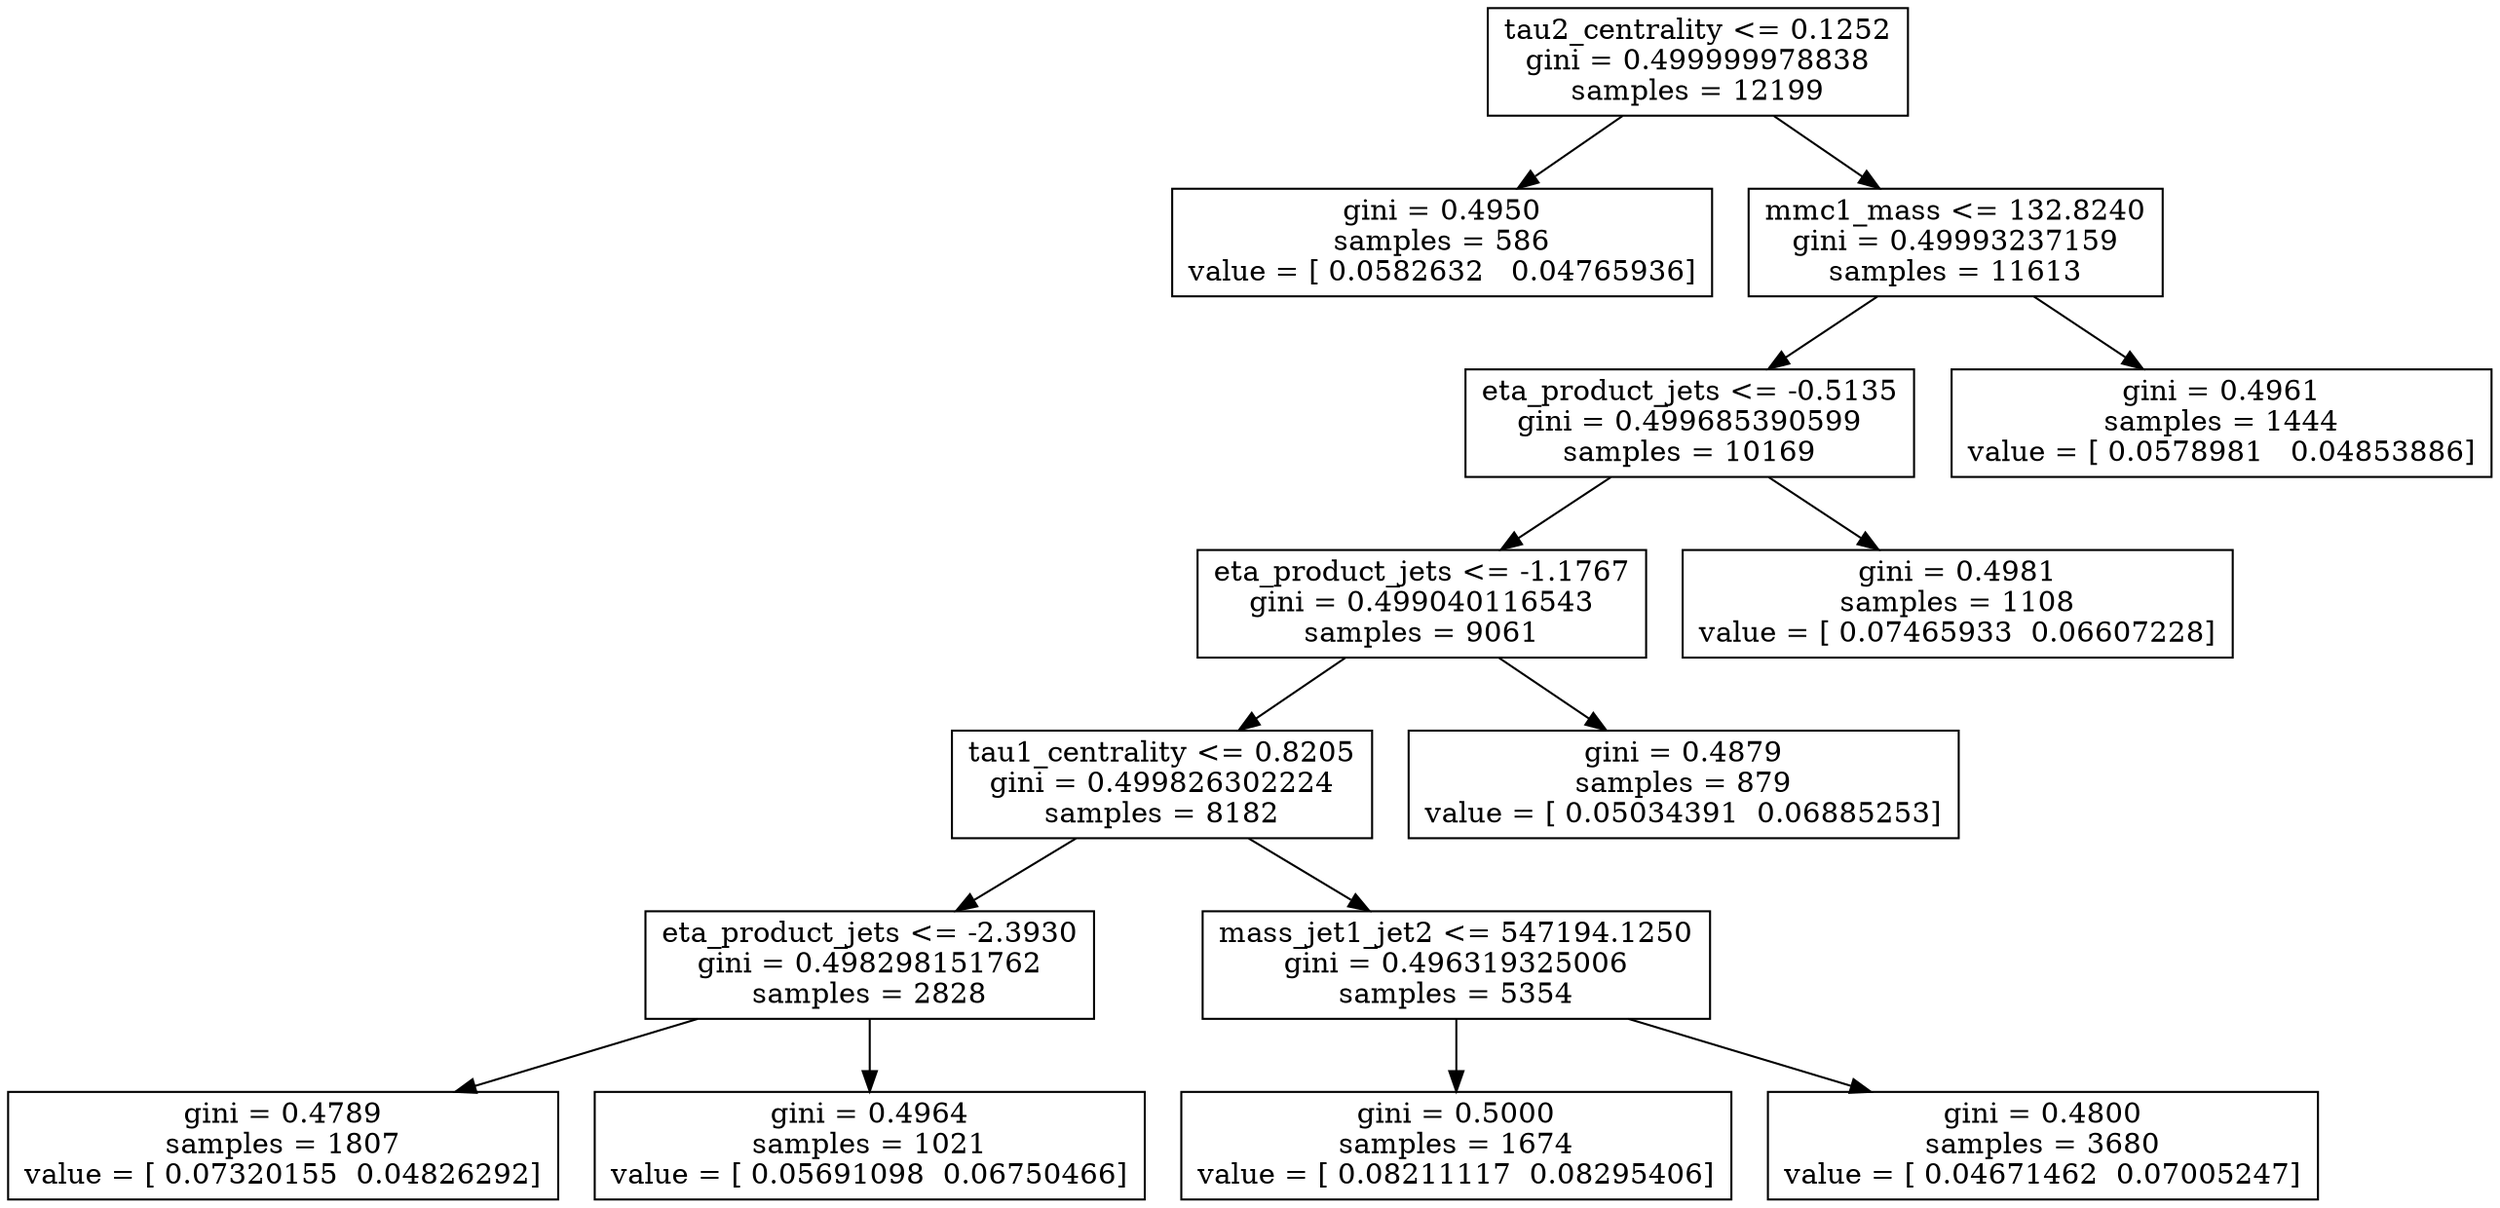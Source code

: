 digraph Tree {
0 [label="tau2_centrality <= 0.1252\ngini = 0.499999978838\nsamples = 12199", shape="box"] ;
1 [label="gini = 0.4950\nsamples = 586\nvalue = [ 0.0582632   0.04765936]", shape="box"] ;
0 -> 1 ;
2 [label="mmc1_mass <= 132.8240\ngini = 0.49993237159\nsamples = 11613", shape="box"] ;
0 -> 2 ;
3 [label="eta_product_jets <= -0.5135\ngini = 0.499685390599\nsamples = 10169", shape="box"] ;
2 -> 3 ;
4 [label="eta_product_jets <= -1.1767\ngini = 0.499040116543\nsamples = 9061", shape="box"] ;
3 -> 4 ;
5 [label="tau1_centrality <= 0.8205\ngini = 0.499826302224\nsamples = 8182", shape="box"] ;
4 -> 5 ;
6 [label="eta_product_jets <= -2.3930\ngini = 0.498298151762\nsamples = 2828", shape="box"] ;
5 -> 6 ;
7 [label="gini = 0.4789\nsamples = 1807\nvalue = [ 0.07320155  0.04826292]", shape="box"] ;
6 -> 7 ;
8 [label="gini = 0.4964\nsamples = 1021\nvalue = [ 0.05691098  0.06750466]", shape="box"] ;
6 -> 8 ;
9 [label="mass_jet1_jet2 <= 547194.1250\ngini = 0.496319325006\nsamples = 5354", shape="box"] ;
5 -> 9 ;
10 [label="gini = 0.5000\nsamples = 1674\nvalue = [ 0.08211117  0.08295406]", shape="box"] ;
9 -> 10 ;
11 [label="gini = 0.4800\nsamples = 3680\nvalue = [ 0.04671462  0.07005247]", shape="box"] ;
9 -> 11 ;
12 [label="gini = 0.4879\nsamples = 879\nvalue = [ 0.05034391  0.06885253]", shape="box"] ;
4 -> 12 ;
13 [label="gini = 0.4981\nsamples = 1108\nvalue = [ 0.07465933  0.06607228]", shape="box"] ;
3 -> 13 ;
14 [label="gini = 0.4961\nsamples = 1444\nvalue = [ 0.0578981   0.04853886]", shape="box"] ;
2 -> 14 ;
}